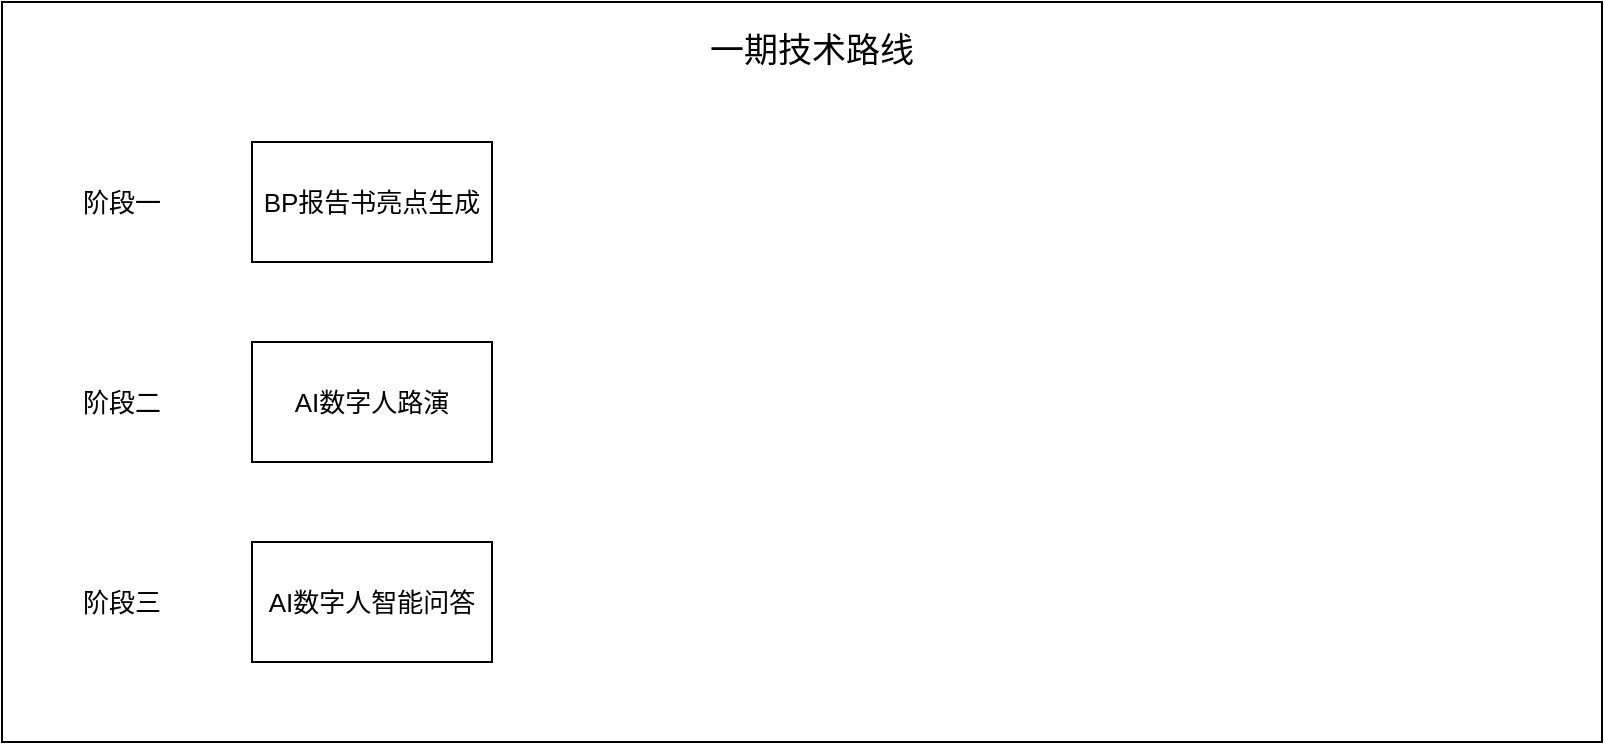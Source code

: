 <mxfile version="23.1.5" type="github">
  <diagram name="第 1 页" id="BEYRJexDdjX6FnQx-Mdl">
    <mxGraphModel dx="1430" dy="771" grid="1" gridSize="10" guides="1" tooltips="1" connect="1" arrows="1" fold="1" page="1" pageScale="1" pageWidth="827" pageHeight="1169" math="0" shadow="0">
      <root>
        <mxCell id="0" />
        <mxCell id="1" parent="0" />
        <mxCell id="Dcd_DBjapRFOHx1c4xSy-1" value="" style="rounded=0;whiteSpace=wrap;html=1;fontSize=13;" vertex="1" parent="1">
          <mxGeometry x="10" y="10" width="800" height="370" as="geometry" />
        </mxCell>
        <mxCell id="Dcd_DBjapRFOHx1c4xSy-2" value="BP报告书亮点生成" style="rounded=0;whiteSpace=wrap;html=1;fontSize=13;" vertex="1" parent="1">
          <mxGeometry x="135" y="80" width="120" height="60" as="geometry" />
        </mxCell>
        <mxCell id="Dcd_DBjapRFOHx1c4xSy-4" value="一期技术路线" style="text;html=1;align=center;verticalAlign=middle;whiteSpace=wrap;rounded=0;fontSize=17;" vertex="1" parent="1">
          <mxGeometry x="270" y="20" width="290" height="30" as="geometry" />
        </mxCell>
        <mxCell id="Dcd_DBjapRFOHx1c4xSy-6" value="AI数字人路演" style="rounded=0;whiteSpace=wrap;html=1;fontSize=13;" vertex="1" parent="1">
          <mxGeometry x="135" y="180" width="120" height="60" as="geometry" />
        </mxCell>
        <mxCell id="Dcd_DBjapRFOHx1c4xSy-7" value="AI数字人智能问答" style="rounded=0;whiteSpace=wrap;html=1;fontSize=13;" vertex="1" parent="1">
          <mxGeometry x="135" y="280" width="120" height="60" as="geometry" />
        </mxCell>
        <mxCell id="Dcd_DBjapRFOHx1c4xSy-8" value="阶段一" style="text;html=1;align=center;verticalAlign=middle;whiteSpace=wrap;rounded=0;fontSize=13;" vertex="1" parent="1">
          <mxGeometry x="40" y="95" width="60" height="30" as="geometry" />
        </mxCell>
        <mxCell id="Dcd_DBjapRFOHx1c4xSy-9" value="阶段二" style="text;html=1;align=center;verticalAlign=middle;whiteSpace=wrap;rounded=0;fontSize=13;" vertex="1" parent="1">
          <mxGeometry x="40" y="195" width="60" height="30" as="geometry" />
        </mxCell>
        <mxCell id="Dcd_DBjapRFOHx1c4xSy-10" value="阶段三" style="text;html=1;align=center;verticalAlign=middle;whiteSpace=wrap;rounded=0;fontSize=13;" vertex="1" parent="1">
          <mxGeometry x="40" y="295" width="60" height="30" as="geometry" />
        </mxCell>
      </root>
    </mxGraphModel>
  </diagram>
</mxfile>
